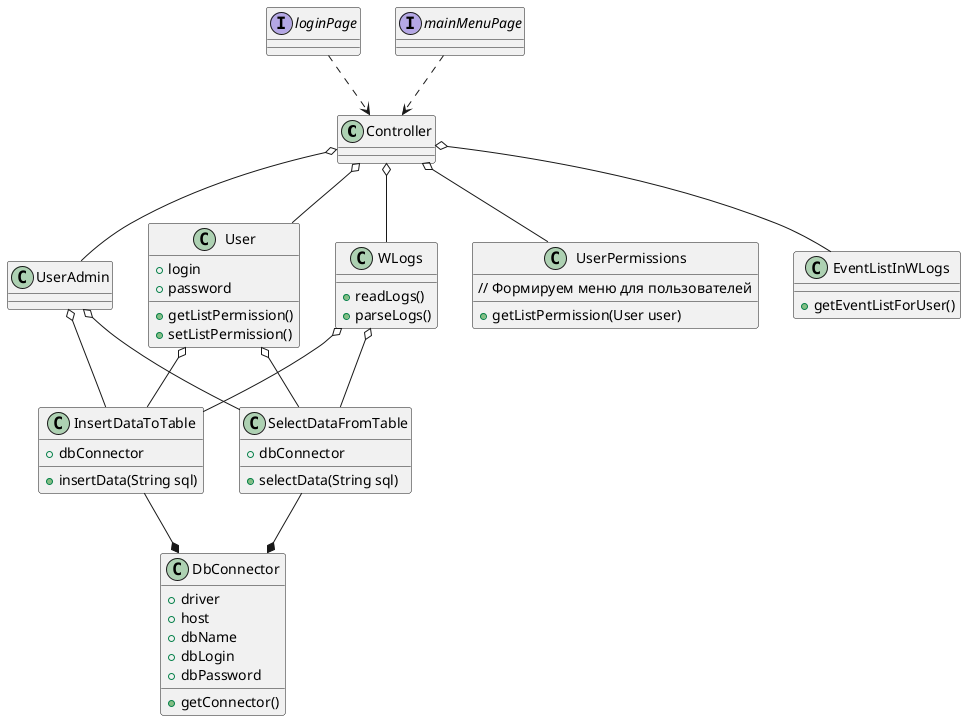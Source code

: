@startuml

class Controller{

}

interface loginPage{

}

interface mainMenuPage{

}

class DbConnector{
    + driver
    + host
    + dbName
    + dbLogin
    + dbPassword

    + getConnector()
}

class InsertDataToTable{
    + dbConnector
    + insertData(String sql)
}

class SelectDataFromTable{
    + dbConnector
    + selectData(String sql)
}

class UserAdmin{

}

class User{
    + login
    + password
    + getListPermission()
    + setListPermission()
}

class WLogs{
    + readLogs()
    + parseLogs()
}

class UserPermissions {
    // Формируем меню для пользователей
    + getListPermission(User user)
}

class EventListInWLogs {
    + getEventListForUser()
}

InsertDataToTable --* DbConnector
SelectDataFromTable --* DbConnector
loginPage ..> Controller
mainMenuPage ..> Controller

Controller o-- UserAdmin
UserAdmin o-- InsertDataToTable
UserAdmin o-- SelectDataFromTable

Controller o-- User
User o-- InsertDataToTable
User o-- SelectDataFromTable

Controller o-- WLogs
Controller o-- UserPermissions
Controller o-- EventListInWLogs

WLogs o-- InsertDataToTable
WLogs o-- SelectDataFromTable

@enduml